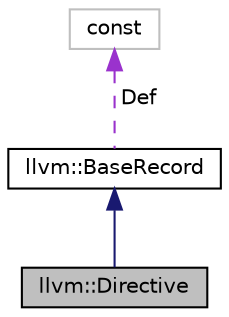 digraph "llvm::Directive"
{
 // LATEX_PDF_SIZE
  bgcolor="transparent";
  edge [fontname="Helvetica",fontsize="10",labelfontname="Helvetica",labelfontsize="10"];
  node [fontname="Helvetica",fontsize="10",shape=record];
  Node1 [label="llvm::Directive",height=0.2,width=0.4,color="black", fillcolor="grey75", style="filled", fontcolor="black",tooltip=" "];
  Node2 -> Node1 [dir="back",color="midnightblue",fontsize="10",style="solid",fontname="Helvetica"];
  Node2 [label="llvm::BaseRecord",height=0.2,width=0.4,color="black",URL="$classllvm_1_1BaseRecord.html",tooltip=" "];
  Node3 -> Node2 [dir="back",color="darkorchid3",fontsize="10",style="dashed",label=" Def" ,fontname="Helvetica"];
  Node3 [label="const",height=0.2,width=0.4,color="grey75",tooltip=" "];
}
